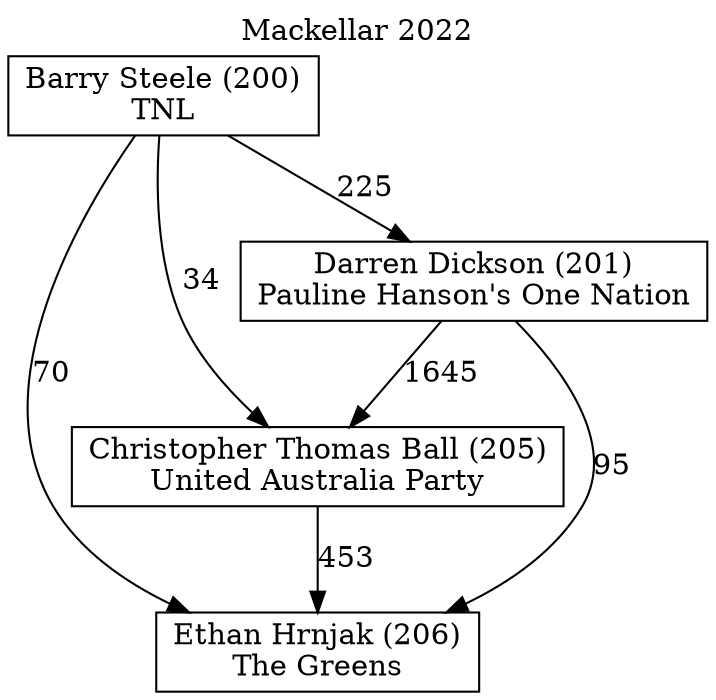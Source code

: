 // House preference flow
digraph "Ethan Hrnjak (206)_Mackellar_2022" {
	graph [label="Mackellar 2022" labelloc=t]
	node [shape=box]
	"Ethan Hrnjak (206)" [label="Ethan Hrnjak (206)
The Greens"]
	"Christopher Thomas Ball (205)" [label="Christopher Thomas Ball (205)
United Australia Party"]
	"Darren Dickson (201)" [label="Darren Dickson (201)
Pauline Hanson's One Nation"]
	"Barry Steele (200)" [label="Barry Steele (200)
TNL"]
	"Ethan Hrnjak (206)" [label="Ethan Hrnjak (206)
The Greens"]
	"Darren Dickson (201)" [label="Darren Dickson (201)
Pauline Hanson's One Nation"]
	"Barry Steele (200)" [label="Barry Steele (200)
TNL"]
	"Ethan Hrnjak (206)" [label="Ethan Hrnjak (206)
The Greens"]
	"Barry Steele (200)" [label="Barry Steele (200)
TNL"]
	"Barry Steele (200)" [label="Barry Steele (200)
TNL"]
	"Darren Dickson (201)" [label="Darren Dickson (201)
Pauline Hanson's One Nation"]
	"Barry Steele (200)" [label="Barry Steele (200)
TNL"]
	"Barry Steele (200)" [label="Barry Steele (200)
TNL"]
	"Christopher Thomas Ball (205)" [label="Christopher Thomas Ball (205)
United Australia Party"]
	"Darren Dickson (201)" [label="Darren Dickson (201)
Pauline Hanson's One Nation"]
	"Barry Steele (200)" [label="Barry Steele (200)
TNL"]
	"Christopher Thomas Ball (205)" [label="Christopher Thomas Ball (205)
United Australia Party"]
	"Barry Steele (200)" [label="Barry Steele (200)
TNL"]
	"Barry Steele (200)" [label="Barry Steele (200)
TNL"]
	"Darren Dickson (201)" [label="Darren Dickson (201)
Pauline Hanson's One Nation"]
	"Barry Steele (200)" [label="Barry Steele (200)
TNL"]
	"Barry Steele (200)" [label="Barry Steele (200)
TNL"]
	"Christopher Thomas Ball (205)" -> "Ethan Hrnjak (206)" [label=453]
	"Darren Dickson (201)" -> "Christopher Thomas Ball (205)" [label=1645]
	"Barry Steele (200)" -> "Darren Dickson (201)" [label=225]
	"Darren Dickson (201)" -> "Ethan Hrnjak (206)" [label=95]
	"Barry Steele (200)" -> "Ethan Hrnjak (206)" [label=70]
	"Barry Steele (200)" -> "Christopher Thomas Ball (205)" [label=34]
}
